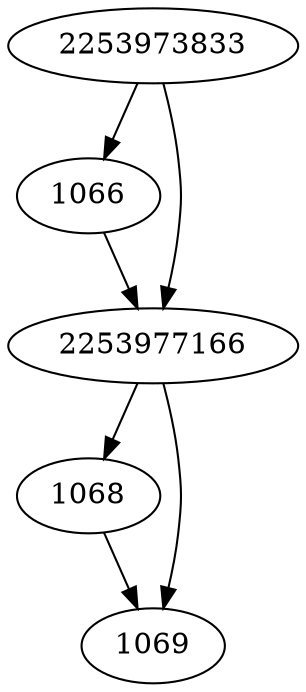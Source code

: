 strict digraph  {
2253973833;
1066;
1068;
1069;
2253977166;
2253973833 -> 1066;
2253973833 -> 2253977166;
1066 -> 2253977166;
1068 -> 1069;
2253977166 -> 1068;
2253977166 -> 1069;
}
